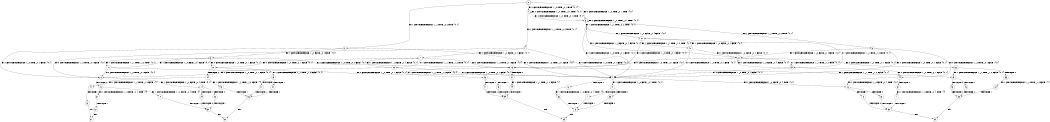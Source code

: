 digraph BCG {
size = "7, 10.5";
center = TRUE;
node [shape = circle];
0 [peripheries = 2];
0 -> 1 [label = "EX !0 !ATOMIC_EXCH_BRANCH (1, +0, TRUE, +0, 1, TRUE) !{0, 1}"];
0 -> 2 [label = "EX !1 !ATOMIC_EXCH_BRANCH (1, +1, TRUE, +0, 2, TRUE) !{0, 1}"];
0 -> 3 [label = "EX !0 !ATOMIC_EXCH_BRANCH (1, +0, TRUE, +0, 1, TRUE) !{0, 1}"];
1 -> 1 [label = "EX !0 !ATOMIC_EXCH_BRANCH (1, +0, TRUE, +0, 1, TRUE) !{0, 1}"];
1 -> 4 [label = "EX !1 !ATOMIC_EXCH_BRANCH (1, +1, TRUE, +0, 2, TRUE) !{0, 1}"];
1 -> 3 [label = "EX !0 !ATOMIC_EXCH_BRANCH (1, +0, TRUE, +0, 1, TRUE) !{0, 1}"];
2 -> 5 [label = "EX !1 !ATOMIC_EXCH_BRANCH (1, +0, FALSE, +0, 4, FALSE) !{0, 1}"];
2 -> 6 [label = "EX !0 !ATOMIC_EXCH_BRANCH (1, +0, TRUE, +0, 1, FALSE) !{0, 1}"];
2 -> 7 [label = "EX !0 !ATOMIC_EXCH_BRANCH (1, +0, TRUE, +0, 1, FALSE) !{0, 1}"];
3 -> 8 [label = "EX !1 !ATOMIC_EXCH_BRANCH (1, +1, TRUE, +0, 2, TRUE) !{0, 1}"];
3 -> 3 [label = "EX !0 !ATOMIC_EXCH_BRANCH (1, +0, TRUE, +0, 1, TRUE) !{0, 1}"];
3 -> 9 [label = "EX !1 !ATOMIC_EXCH_BRANCH (1, +1, TRUE, +0, 2, TRUE) !{0, 1}"];
4 -> 6 [label = "EX !0 !ATOMIC_EXCH_BRANCH (1, +0, TRUE, +0, 1, FALSE) !{0, 1}"];
4 -> 10 [label = "EX !1 !ATOMIC_EXCH_BRANCH (1, +0, FALSE, +0, 4, FALSE) !{0, 1}"];
4 -> 7 [label = "EX !0 !ATOMIC_EXCH_BRANCH (1, +0, TRUE, +0, 1, FALSE) !{0, 1}"];
5 -> 11 [label = "EX !1 !ATOMIC_EXCH_BRANCH (1, +1, TRUE, +1, 2, TRUE) !{0, 1}"];
5 -> 12 [label = "EX !0 !ATOMIC_EXCH_BRANCH (1, +0, TRUE, +0, 1, FALSE) !{0, 1}"];
5 -> 13 [label = "EX !0 !ATOMIC_EXCH_BRANCH (1, +0, TRUE, +0, 1, FALSE) !{0, 1}"];
6 -> 14 [label = "EX !1 !ATOMIC_EXCH_BRANCH (1, +0, FALSE, +0, 4, TRUE) !{0, 1}"];
6 -> 15 [label = "TERMINATE !0"];
7 -> 16 [label = "EX !1 !ATOMIC_EXCH_BRANCH (1, +0, FALSE, +0, 4, TRUE) !{0, 1}"];
7 -> 17 [label = "EX !1 !ATOMIC_EXCH_BRANCH (1, +0, FALSE, +0, 4, TRUE) !{0, 1}"];
7 -> 18 [label = "TERMINATE !0"];
8 -> 19 [label = "EX !0 !ATOMIC_EXCH_BRANCH (1, +0, TRUE, +0, 1, FALSE) !{0, 1}"];
8 -> 20 [label = "EX !1 !ATOMIC_EXCH_BRANCH (1, +0, FALSE, +0, 4, FALSE) !{0, 1}"];
8 -> 7 [label = "EX !0 !ATOMIC_EXCH_BRANCH (1, +0, TRUE, +0, 1, FALSE) !{0, 1}"];
9 -> 20 [label = "EX !1 !ATOMIC_EXCH_BRANCH (1, +0, FALSE, +0, 4, FALSE) !{0, 1}"];
9 -> 7 [label = "EX !0 !ATOMIC_EXCH_BRANCH (1, +0, TRUE, +0, 1, FALSE) !{0, 1}"];
9 -> 21 [label = "EX !1 !ATOMIC_EXCH_BRANCH (1, +0, FALSE, +0, 4, FALSE) !{0, 1}"];
10 -> 12 [label = "EX !0 !ATOMIC_EXCH_BRANCH (1, +0, TRUE, +0, 1, FALSE) !{0, 1}"];
10 -> 22 [label = "EX !1 !ATOMIC_EXCH_BRANCH (1, +1, TRUE, +1, 2, TRUE) !{0, 1}"];
10 -> 13 [label = "EX !0 !ATOMIC_EXCH_BRANCH (1, +0, TRUE, +0, 1, FALSE) !{0, 1}"];
11 -> 5 [label = "EX !1 !ATOMIC_EXCH_BRANCH (1, +0, FALSE, +0, 4, FALSE) !{0, 1}"];
11 -> 6 [label = "EX !0 !ATOMIC_EXCH_BRANCH (1, +0, TRUE, +0, 1, FALSE) !{0, 1}"];
11 -> 7 [label = "EX !0 !ATOMIC_EXCH_BRANCH (1, +0, TRUE, +0, 1, FALSE) !{0, 1}"];
12 -> 23 [label = "EX !1 !ATOMIC_EXCH_BRANCH (1, +1, TRUE, +1, 2, FALSE) !{0, 1}"];
12 -> 24 [label = "TERMINATE !0"];
13 -> 25 [label = "EX !1 !ATOMIC_EXCH_BRANCH (1, +1, TRUE, +1, 2, FALSE) !{0, 1}"];
13 -> 26 [label = "EX !1 !ATOMIC_EXCH_BRANCH (1, +1, TRUE, +1, 2, FALSE) !{0, 1}"];
13 -> 27 [label = "TERMINATE !0"];
14 -> 28 [label = "TERMINATE !0"];
14 -> 29 [label = "TERMINATE !1"];
15 -> 30 [label = "EX !1 !ATOMIC_EXCH_BRANCH (1, +0, FALSE, +0, 4, TRUE) !{1}"];
15 -> 31 [label = "EX !1 !ATOMIC_EXCH_BRANCH (1, +0, FALSE, +0, 4, TRUE) !{1}"];
16 -> 32 [label = "TERMINATE !0"];
16 -> 33 [label = "TERMINATE !1"];
17 -> 34 [label = "TERMINATE !0"];
17 -> 35 [label = "TERMINATE !1"];
18 -> 36 [label = "EX !1 !ATOMIC_EXCH_BRANCH (1, +0, FALSE, +0, 4, TRUE) !{1}"];
19 -> 16 [label = "EX !1 !ATOMIC_EXCH_BRANCH (1, +0, FALSE, +0, 4, TRUE) !{0, 1}"];
19 -> 37 [label = "TERMINATE !0"];
20 -> 38 [label = "EX !0 !ATOMIC_EXCH_BRANCH (1, +0, TRUE, +0, 1, FALSE) !{0, 1}"];
20 -> 39 [label = "EX !1 !ATOMIC_EXCH_BRANCH (1, +1, TRUE, +1, 2, TRUE) !{0, 1}"];
20 -> 13 [label = "EX !0 !ATOMIC_EXCH_BRANCH (1, +0, TRUE, +0, 1, FALSE) !{0, 1}"];
21 -> 39 [label = "EX !1 !ATOMIC_EXCH_BRANCH (1, +1, TRUE, +1, 2, TRUE) !{0, 1}"];
21 -> 13 [label = "EX !0 !ATOMIC_EXCH_BRANCH (1, +0, TRUE, +0, 1, FALSE) !{0, 1}"];
21 -> 40 [label = "EX !1 !ATOMIC_EXCH_BRANCH (1, +1, TRUE, +1, 2, TRUE) !{0, 1}"];
22 -> 6 [label = "EX !0 !ATOMIC_EXCH_BRANCH (1, +0, TRUE, +0, 1, FALSE) !{0, 1}"];
22 -> 10 [label = "EX !1 !ATOMIC_EXCH_BRANCH (1, +0, FALSE, +0, 4, FALSE) !{0, 1}"];
22 -> 7 [label = "EX !0 !ATOMIC_EXCH_BRANCH (1, +0, TRUE, +0, 1, FALSE) !{0, 1}"];
23 -> 41 [label = "TERMINATE !0"];
23 -> 42 [label = "TERMINATE !1"];
24 -> 43 [label = "EX !1 !ATOMIC_EXCH_BRANCH (1, +1, TRUE, +1, 2, FALSE) !{1}"];
24 -> 44 [label = "EX !1 !ATOMIC_EXCH_BRANCH (1, +1, TRUE, +1, 2, FALSE) !{1}"];
25 -> 45 [label = "TERMINATE !0"];
25 -> 46 [label = "TERMINATE !1"];
26 -> 47 [label = "TERMINATE !0"];
26 -> 48 [label = "TERMINATE !1"];
27 -> 49 [label = "EX !1 !ATOMIC_EXCH_BRANCH (1, +1, TRUE, +1, 2, FALSE) !{1}"];
28 -> 50 [label = "TERMINATE !1"];
29 -> 50 [label = "TERMINATE !0"];
30 -> 50 [label = "TERMINATE !1"];
31 -> 51 [label = "TERMINATE !1"];
32 -> 52 [label = "TERMINATE !1"];
33 -> 52 [label = "TERMINATE !0"];
34 -> 53 [label = "TERMINATE !1"];
35 -> 53 [label = "TERMINATE !0"];
36 -> 53 [label = "TERMINATE !1"];
37 -> 54 [label = "EX !1 !ATOMIC_EXCH_BRANCH (1, +0, FALSE, +0, 4, TRUE) !{1}"];
38 -> 25 [label = "EX !1 !ATOMIC_EXCH_BRANCH (1, +1, TRUE, +1, 2, FALSE) !{0, 1}"];
38 -> 55 [label = "TERMINATE !0"];
39 -> 19 [label = "EX !0 !ATOMIC_EXCH_BRANCH (1, +0, TRUE, +0, 1, FALSE) !{0, 1}"];
39 -> 20 [label = "EX !1 !ATOMIC_EXCH_BRANCH (1, +0, FALSE, +0, 4, FALSE) !{0, 1}"];
39 -> 7 [label = "EX !0 !ATOMIC_EXCH_BRANCH (1, +0, TRUE, +0, 1, FALSE) !{0, 1}"];
40 -> 20 [label = "EX !1 !ATOMIC_EXCH_BRANCH (1, +0, FALSE, +0, 4, FALSE) !{0, 1}"];
40 -> 7 [label = "EX !0 !ATOMIC_EXCH_BRANCH (1, +0, TRUE, +0, 1, FALSE) !{0, 1}"];
40 -> 21 [label = "EX !1 !ATOMIC_EXCH_BRANCH (1, +0, FALSE, +0, 4, FALSE) !{0, 1}"];
41 -> 56 [label = "TERMINATE !1"];
42 -> 56 [label = "TERMINATE !0"];
43 -> 56 [label = "TERMINATE !1"];
44 -> 57 [label = "TERMINATE !1"];
45 -> 58 [label = "TERMINATE !1"];
46 -> 58 [label = "TERMINATE !0"];
47 -> 59 [label = "TERMINATE !1"];
48 -> 59 [label = "TERMINATE !0"];
49 -> 59 [label = "TERMINATE !1"];
50 -> 60 [label = "exit"];
51 -> 61 [label = "exit"];
52 -> 62 [label = "exit"];
53 -> 63 [label = "exit"];
54 -> 52 [label = "TERMINATE !1"];
55 -> 64 [label = "EX !1 !ATOMIC_EXCH_BRANCH (1, +1, TRUE, +1, 2, FALSE) !{1}"];
56 -> 60 [label = "exit"];
57 -> 61 [label = "exit"];
58 -> 62 [label = "exit"];
59 -> 63 [label = "exit"];
64 -> 58 [label = "TERMINATE !1"];
}
